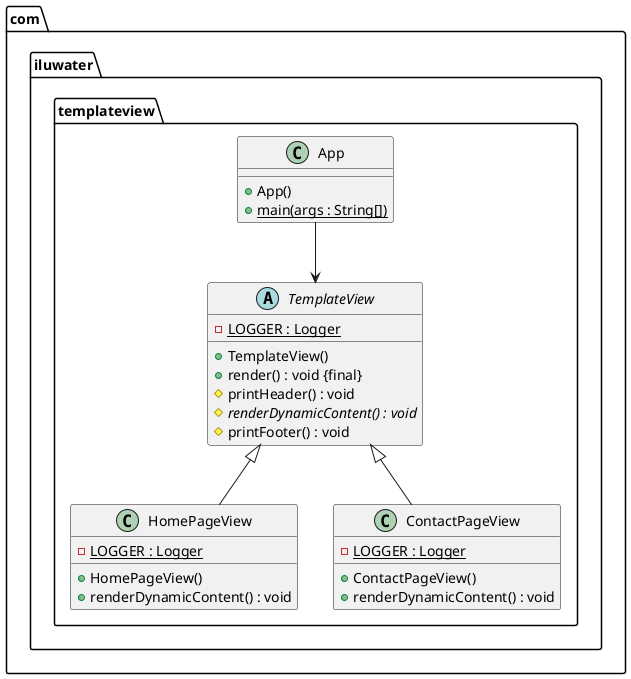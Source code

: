 @startuml
package com.iluwater.templateview {
  class App {
    + App()
    + main(args : String[]) {static}
  }

  abstract class TemplateView {
    - LOGGER : Logger {static}
    + TemplateView()
    + render() : void {final}
    # printHeader() : void
    # renderDynamicContent() : void {abstract}
    # printFooter() : void
  }

  class HomePageView {
    - LOGGER : Logger {static}
    + HomePageView()
    + renderDynamicContent() : void
  }

  class ContactPageView {
    - LOGGER : Logger {static}
    + ContactPageView()
    + renderDynamicContent() : void
  }
}

App --> TemplateView
TemplateView <|-- HomePageView
TemplateView <|-- ContactPageView
@enduml
